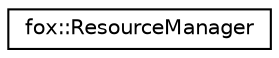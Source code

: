 digraph "Graphical Class Hierarchy"
{
 // LATEX_PDF_SIZE
  edge [fontname="Helvetica",fontsize="10",labelfontname="Helvetica",labelfontsize="10"];
  node [fontname="Helvetica",fontsize="10",shape=record];
  rankdir="LR";
  Node0 [label="fox::ResourceManager",height=0.2,width=0.4,color="black", fillcolor="white", style="filled",URL="$classfox_1_1ResourceManager.html",tooltip=" "];
}
